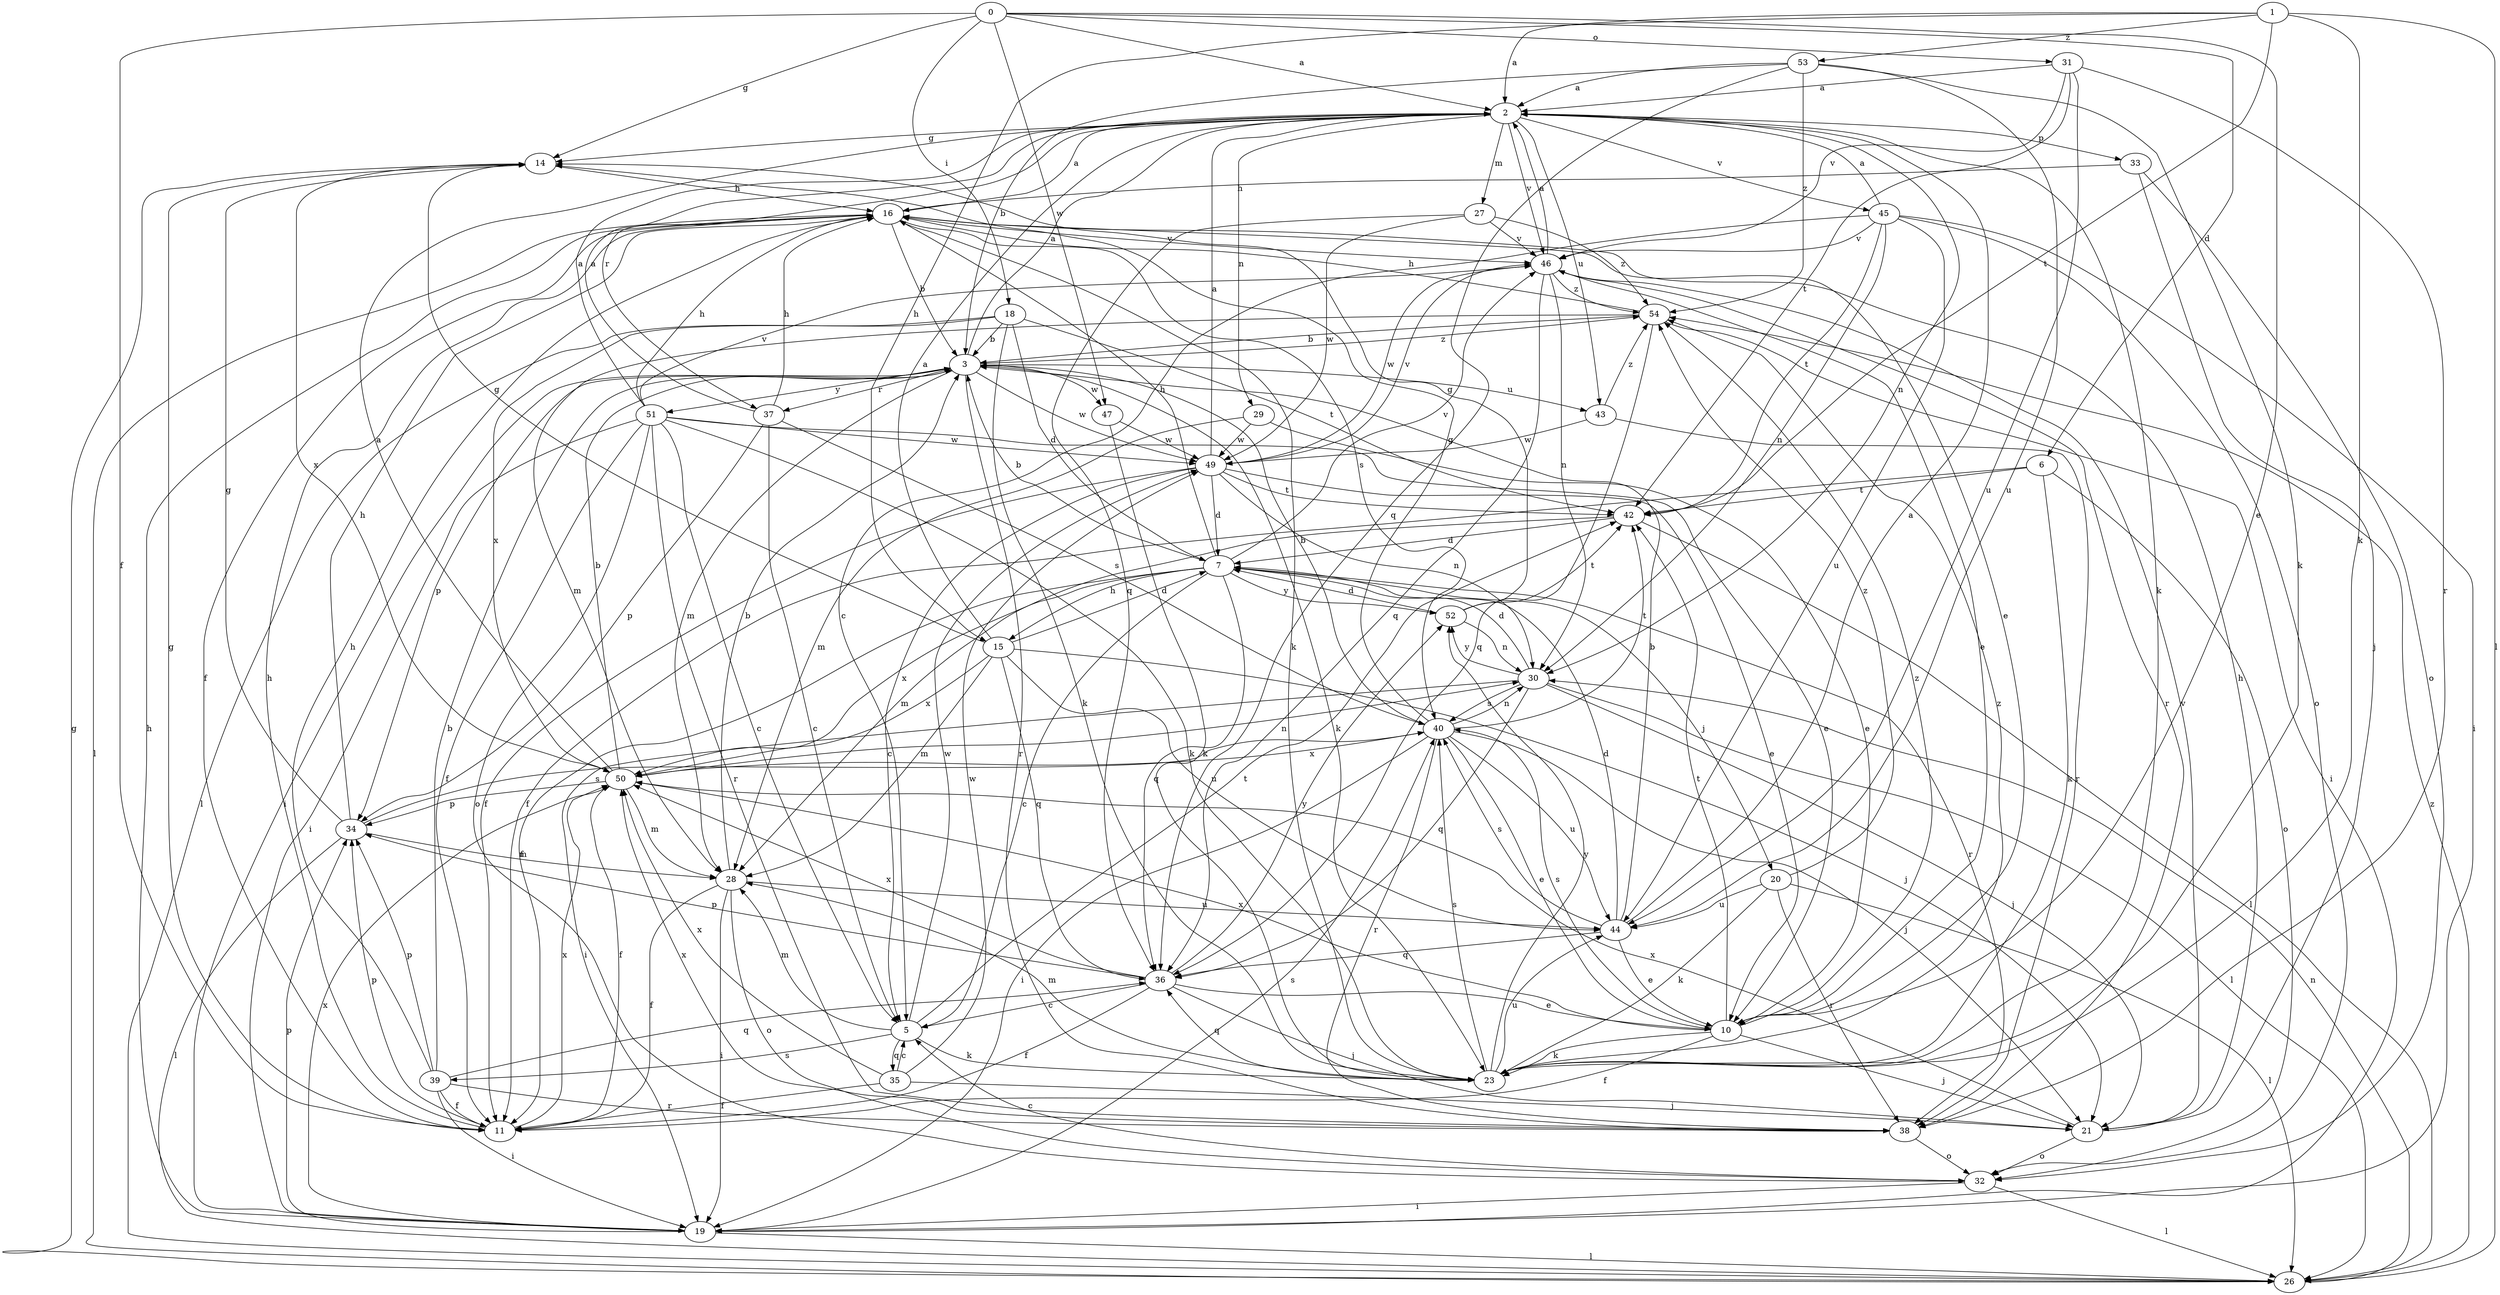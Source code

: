 strict digraph  {
0;
1;
2;
3;
5;
6;
7;
10;
11;
14;
15;
16;
18;
19;
20;
21;
23;
26;
27;
28;
29;
30;
31;
32;
33;
34;
35;
36;
37;
38;
39;
40;
42;
43;
44;
45;
46;
47;
49;
50;
51;
52;
53;
54;
0 -> 2  [label=a];
0 -> 6  [label=d];
0 -> 10  [label=e];
0 -> 11  [label=f];
0 -> 14  [label=g];
0 -> 18  [label=i];
0 -> 31  [label=o];
0 -> 47  [label=w];
1 -> 2  [label=a];
1 -> 15  [label=h];
1 -> 23  [label=k];
1 -> 26  [label=l];
1 -> 42  [label=t];
1 -> 53  [label=z];
2 -> 14  [label=g];
2 -> 23  [label=k];
2 -> 27  [label=m];
2 -> 29  [label=n];
2 -> 30  [label=n];
2 -> 33  [label=p];
2 -> 37  [label=r];
2 -> 43  [label=u];
2 -> 45  [label=v];
2 -> 46  [label=v];
3 -> 2  [label=a];
3 -> 19  [label=i];
3 -> 23  [label=k];
3 -> 28  [label=m];
3 -> 34  [label=p];
3 -> 37  [label=r];
3 -> 38  [label=r];
3 -> 43  [label=u];
3 -> 47  [label=w];
3 -> 49  [label=w];
3 -> 51  [label=y];
3 -> 54  [label=z];
5 -> 23  [label=k];
5 -> 28  [label=m];
5 -> 35  [label=q];
5 -> 39  [label=s];
5 -> 42  [label=t];
5 -> 49  [label=w];
6 -> 11  [label=f];
6 -> 23  [label=k];
6 -> 32  [label=o];
6 -> 42  [label=t];
7 -> 3  [label=b];
7 -> 5  [label=c];
7 -> 11  [label=f];
7 -> 15  [label=h];
7 -> 16  [label=h];
7 -> 20  [label=j];
7 -> 36  [label=q];
7 -> 38  [label=r];
7 -> 46  [label=v];
7 -> 50  [label=x];
7 -> 52  [label=y];
10 -> 11  [label=f];
10 -> 21  [label=j];
10 -> 23  [label=k];
10 -> 40  [label=s];
10 -> 42  [label=t];
10 -> 50  [label=x];
10 -> 54  [label=z];
11 -> 14  [label=g];
11 -> 16  [label=h];
11 -> 34  [label=p];
11 -> 50  [label=x];
14 -> 16  [label=h];
14 -> 50  [label=x];
15 -> 2  [label=a];
15 -> 7  [label=d];
15 -> 14  [label=g];
15 -> 21  [label=j];
15 -> 28  [label=m];
15 -> 36  [label=q];
15 -> 44  [label=u];
15 -> 50  [label=x];
16 -> 2  [label=a];
16 -> 3  [label=b];
16 -> 10  [label=e];
16 -> 11  [label=f];
16 -> 23  [label=k];
16 -> 26  [label=l];
16 -> 40  [label=s];
16 -> 46  [label=v];
18 -> 3  [label=b];
18 -> 7  [label=d];
18 -> 23  [label=k];
18 -> 26  [label=l];
18 -> 42  [label=t];
18 -> 50  [label=x];
19 -> 16  [label=h];
19 -> 26  [label=l];
19 -> 34  [label=p];
19 -> 40  [label=s];
19 -> 50  [label=x];
20 -> 23  [label=k];
20 -> 26  [label=l];
20 -> 38  [label=r];
20 -> 44  [label=u];
20 -> 54  [label=z];
21 -> 16  [label=h];
21 -> 32  [label=o];
21 -> 46  [label=v];
21 -> 50  [label=x];
23 -> 28  [label=m];
23 -> 36  [label=q];
23 -> 40  [label=s];
23 -> 44  [label=u];
23 -> 52  [label=y];
23 -> 54  [label=z];
26 -> 14  [label=g];
26 -> 30  [label=n];
26 -> 54  [label=z];
27 -> 36  [label=q];
27 -> 46  [label=v];
27 -> 49  [label=w];
27 -> 54  [label=z];
28 -> 3  [label=b];
28 -> 11  [label=f];
28 -> 19  [label=i];
28 -> 32  [label=o];
28 -> 44  [label=u];
29 -> 10  [label=e];
29 -> 28  [label=m];
29 -> 49  [label=w];
30 -> 7  [label=d];
30 -> 19  [label=i];
30 -> 21  [label=j];
30 -> 26  [label=l];
30 -> 36  [label=q];
30 -> 40  [label=s];
30 -> 52  [label=y];
31 -> 2  [label=a];
31 -> 38  [label=r];
31 -> 42  [label=t];
31 -> 44  [label=u];
31 -> 46  [label=v];
32 -> 5  [label=c];
32 -> 19  [label=i];
32 -> 26  [label=l];
33 -> 16  [label=h];
33 -> 21  [label=j];
33 -> 32  [label=o];
34 -> 14  [label=g];
34 -> 16  [label=h];
34 -> 26  [label=l];
34 -> 28  [label=m];
34 -> 40  [label=s];
35 -> 5  [label=c];
35 -> 11  [label=f];
35 -> 21  [label=j];
35 -> 49  [label=w];
35 -> 50  [label=x];
36 -> 5  [label=c];
36 -> 10  [label=e];
36 -> 11  [label=f];
36 -> 21  [label=j];
36 -> 34  [label=p];
36 -> 50  [label=x];
36 -> 52  [label=y];
37 -> 2  [label=a];
37 -> 5  [label=c];
37 -> 16  [label=h];
37 -> 34  [label=p];
37 -> 40  [label=s];
38 -> 32  [label=o];
38 -> 50  [label=x];
39 -> 3  [label=b];
39 -> 11  [label=f];
39 -> 16  [label=h];
39 -> 19  [label=i];
39 -> 34  [label=p];
39 -> 36  [label=q];
39 -> 38  [label=r];
40 -> 3  [label=b];
40 -> 10  [label=e];
40 -> 14  [label=g];
40 -> 19  [label=i];
40 -> 21  [label=j];
40 -> 30  [label=n];
40 -> 38  [label=r];
40 -> 42  [label=t];
40 -> 44  [label=u];
40 -> 50  [label=x];
42 -> 7  [label=d];
42 -> 26  [label=l];
42 -> 28  [label=m];
43 -> 38  [label=r];
43 -> 49  [label=w];
43 -> 54  [label=z];
44 -> 2  [label=a];
44 -> 3  [label=b];
44 -> 7  [label=d];
44 -> 10  [label=e];
44 -> 36  [label=q];
44 -> 40  [label=s];
45 -> 2  [label=a];
45 -> 5  [label=c];
45 -> 19  [label=i];
45 -> 30  [label=n];
45 -> 32  [label=o];
45 -> 42  [label=t];
45 -> 44  [label=u];
45 -> 46  [label=v];
46 -> 2  [label=a];
46 -> 10  [label=e];
46 -> 30  [label=n];
46 -> 36  [label=q];
46 -> 38  [label=r];
46 -> 49  [label=w];
46 -> 54  [label=z];
47 -> 23  [label=k];
47 -> 49  [label=w];
49 -> 2  [label=a];
49 -> 5  [label=c];
49 -> 7  [label=d];
49 -> 10  [label=e];
49 -> 11  [label=f];
49 -> 30  [label=n];
49 -> 42  [label=t];
49 -> 46  [label=v];
50 -> 2  [label=a];
50 -> 3  [label=b];
50 -> 11  [label=f];
50 -> 28  [label=m];
50 -> 30  [label=n];
50 -> 34  [label=p];
51 -> 2  [label=a];
51 -> 5  [label=c];
51 -> 10  [label=e];
51 -> 11  [label=f];
51 -> 16  [label=h];
51 -> 19  [label=i];
51 -> 23  [label=k];
51 -> 32  [label=o];
51 -> 38  [label=r];
51 -> 46  [label=v];
51 -> 49  [label=w];
52 -> 7  [label=d];
52 -> 14  [label=g];
52 -> 30  [label=n];
52 -> 42  [label=t];
53 -> 2  [label=a];
53 -> 3  [label=b];
53 -> 23  [label=k];
53 -> 36  [label=q];
53 -> 44  [label=u];
53 -> 54  [label=z];
54 -> 3  [label=b];
54 -> 16  [label=h];
54 -> 19  [label=i];
54 -> 28  [label=m];
54 -> 36  [label=q];
}
